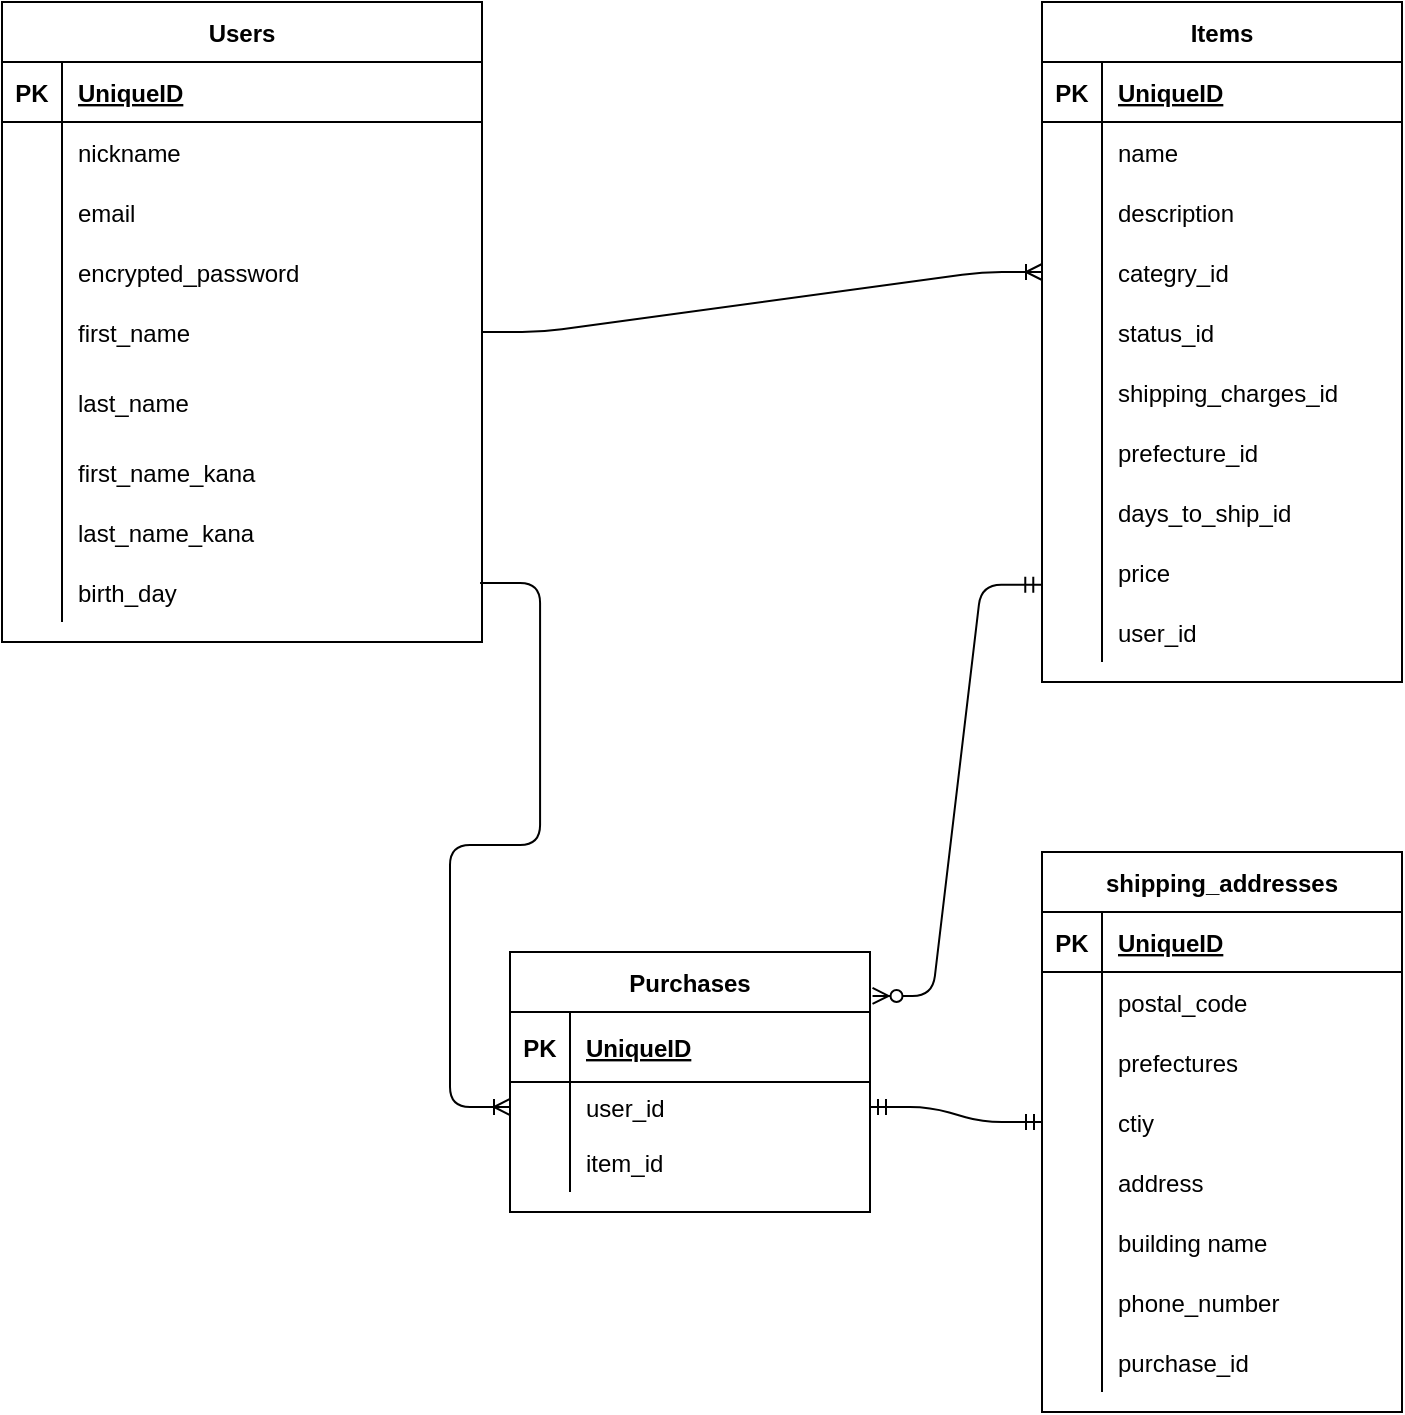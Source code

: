 <mxfile>
    <diagram id="tkfx8XHpYY3xau37RZgd" name="ページ1">
        <mxGraphModel dx="1259" dy="1076" grid="1" gridSize="10" guides="1" tooltips="1" connect="1" arrows="1" fold="1" page="1" pageScale="1" pageWidth="827" pageHeight="1169" math="0" shadow="0">
            <root>
                <mxCell id="0"/>
                <mxCell id="1" parent="0"/>
                <mxCell id="66" value="Items" style="shape=table;startSize=30;container=1;collapsible=1;childLayout=tableLayout;fixedRows=1;rowLines=0;fontStyle=1;align=center;resizeLast=1;" parent="1" vertex="1">
                    <mxGeometry x="590" y="205" width="180" height="340" as="geometry"/>
                </mxCell>
                <mxCell id="67" value="" style="shape=partialRectangle;collapsible=0;dropTarget=0;pointerEvents=0;fillColor=none;top=0;left=0;bottom=1;right=0;points=[[0,0.5],[1,0.5]];portConstraint=eastwest;" parent="66" vertex="1">
                    <mxGeometry y="30" width="180" height="30" as="geometry"/>
                </mxCell>
                <mxCell id="68" value="PK" style="shape=partialRectangle;connectable=0;fillColor=none;top=0;left=0;bottom=0;right=0;fontStyle=1;overflow=hidden;" parent="67" vertex="1">
                    <mxGeometry width="30" height="30" as="geometry"/>
                </mxCell>
                <mxCell id="69" value="UniqueID" style="shape=partialRectangle;connectable=0;fillColor=none;top=0;left=0;bottom=0;right=0;align=left;spacingLeft=6;fontStyle=5;overflow=hidden;" parent="67" vertex="1">
                    <mxGeometry x="30" width="150" height="30" as="geometry"/>
                </mxCell>
                <mxCell id="70" value="" style="shape=partialRectangle;collapsible=0;dropTarget=0;pointerEvents=0;fillColor=none;top=0;left=0;bottom=0;right=0;points=[[0,0.5],[1,0.5]];portConstraint=eastwest;" parent="66" vertex="1">
                    <mxGeometry y="60" width="180" height="30" as="geometry"/>
                </mxCell>
                <mxCell id="71" value="" style="shape=partialRectangle;connectable=0;fillColor=none;top=0;left=0;bottom=0;right=0;editable=1;overflow=hidden;" parent="70" vertex="1">
                    <mxGeometry width="30" height="30" as="geometry"/>
                </mxCell>
                <mxCell id="72" value="name" style="shape=partialRectangle;connectable=0;fillColor=none;top=0;left=0;bottom=0;right=0;align=left;spacingLeft=6;overflow=hidden;" parent="70" vertex="1">
                    <mxGeometry x="30" width="150" height="30" as="geometry"/>
                </mxCell>
                <mxCell id="73" value="" style="shape=partialRectangle;collapsible=0;dropTarget=0;pointerEvents=0;fillColor=none;top=0;left=0;bottom=0;right=0;points=[[0,0.5],[1,0.5]];portConstraint=eastwest;" parent="66" vertex="1">
                    <mxGeometry y="90" width="180" height="30" as="geometry"/>
                </mxCell>
                <mxCell id="74" value="" style="shape=partialRectangle;connectable=0;fillColor=none;top=0;left=0;bottom=0;right=0;editable=1;overflow=hidden;" parent="73" vertex="1">
                    <mxGeometry width="30" height="30" as="geometry"/>
                </mxCell>
                <mxCell id="75" value="description" style="shape=partialRectangle;connectable=0;fillColor=none;top=0;left=0;bottom=0;right=0;align=left;spacingLeft=6;overflow=hidden;" parent="73" vertex="1">
                    <mxGeometry x="30" width="150" height="30" as="geometry"/>
                </mxCell>
                <mxCell id="76" value="" style="shape=partialRectangle;collapsible=0;dropTarget=0;pointerEvents=0;fillColor=none;top=0;left=0;bottom=0;right=0;points=[[0,0.5],[1,0.5]];portConstraint=eastwest;" parent="66" vertex="1">
                    <mxGeometry y="120" width="180" height="30" as="geometry"/>
                </mxCell>
                <mxCell id="77" value="" style="shape=partialRectangle;connectable=0;fillColor=none;top=0;left=0;bottom=0;right=0;editable=1;overflow=hidden;" parent="76" vertex="1">
                    <mxGeometry width="30" height="30" as="geometry"/>
                </mxCell>
                <mxCell id="78" value="categry_id" style="shape=partialRectangle;connectable=0;fillColor=none;top=0;left=0;bottom=0;right=0;align=left;spacingLeft=6;overflow=hidden;" parent="76" vertex="1">
                    <mxGeometry x="30" width="150" height="30" as="geometry"/>
                </mxCell>
                <mxCell id="92" style="shape=partialRectangle;collapsible=0;dropTarget=0;pointerEvents=0;fillColor=none;top=0;left=0;bottom=0;right=0;points=[[0,0.5],[1,0.5]];portConstraint=eastwest;" parent="66" vertex="1">
                    <mxGeometry y="150" width="180" height="30" as="geometry"/>
                </mxCell>
                <mxCell id="93" style="shape=partialRectangle;connectable=0;fillColor=none;top=0;left=0;bottom=0;right=0;editable=1;overflow=hidden;" parent="92" vertex="1">
                    <mxGeometry width="30" height="30" as="geometry"/>
                </mxCell>
                <mxCell id="94" value="status_id" style="shape=partialRectangle;connectable=0;fillColor=none;top=0;left=0;bottom=0;right=0;align=left;spacingLeft=6;overflow=hidden;" parent="92" vertex="1">
                    <mxGeometry x="30" width="150" height="30" as="geometry"/>
                </mxCell>
                <mxCell id="95" style="shape=partialRectangle;collapsible=0;dropTarget=0;pointerEvents=0;fillColor=none;top=0;left=0;bottom=0;right=0;points=[[0,0.5],[1,0.5]];portConstraint=eastwest;" parent="66" vertex="1">
                    <mxGeometry y="180" width="180" height="30" as="geometry"/>
                </mxCell>
                <mxCell id="96" style="shape=partialRectangle;connectable=0;fillColor=none;top=0;left=0;bottom=0;right=0;editable=1;overflow=hidden;" parent="95" vertex="1">
                    <mxGeometry width="30" height="30" as="geometry"/>
                </mxCell>
                <mxCell id="97" value="shipping_charges_id" style="shape=partialRectangle;connectable=0;fillColor=none;top=0;left=0;bottom=0;right=0;align=left;spacingLeft=6;overflow=hidden;" parent="95" vertex="1">
                    <mxGeometry x="30" width="150" height="30" as="geometry"/>
                </mxCell>
                <mxCell id="98" style="shape=partialRectangle;collapsible=0;dropTarget=0;pointerEvents=0;fillColor=none;top=0;left=0;bottom=0;right=0;points=[[0,0.5],[1,0.5]];portConstraint=eastwest;" parent="66" vertex="1">
                    <mxGeometry y="210" width="180" height="30" as="geometry"/>
                </mxCell>
                <mxCell id="99" style="shape=partialRectangle;connectable=0;fillColor=none;top=0;left=0;bottom=0;right=0;editable=1;overflow=hidden;" parent="98" vertex="1">
                    <mxGeometry width="30" height="30" as="geometry"/>
                </mxCell>
                <mxCell id="100" value="prefecture_id" style="shape=partialRectangle;connectable=0;fillColor=none;top=0;left=0;bottom=0;right=0;align=left;spacingLeft=6;overflow=hidden;" parent="98" vertex="1">
                    <mxGeometry x="30" width="150" height="30" as="geometry"/>
                </mxCell>
                <mxCell id="101" style="shape=partialRectangle;collapsible=0;dropTarget=0;pointerEvents=0;fillColor=none;top=0;left=0;bottom=0;right=0;points=[[0,0.5],[1,0.5]];portConstraint=eastwest;" parent="66" vertex="1">
                    <mxGeometry y="240" width="180" height="30" as="geometry"/>
                </mxCell>
                <mxCell id="102" style="shape=partialRectangle;connectable=0;fillColor=none;top=0;left=0;bottom=0;right=0;editable=1;overflow=hidden;" parent="101" vertex="1">
                    <mxGeometry width="30" height="30" as="geometry"/>
                </mxCell>
                <mxCell id="103" value="days_to_ship_id" style="shape=partialRectangle;connectable=0;fillColor=none;top=0;left=0;bottom=0;right=0;align=left;spacingLeft=6;overflow=hidden;" parent="101" vertex="1">
                    <mxGeometry x="30" width="150" height="30" as="geometry"/>
                </mxCell>
                <mxCell id="104" style="shape=partialRectangle;collapsible=0;dropTarget=0;pointerEvents=0;fillColor=none;top=0;left=0;bottom=0;right=0;points=[[0,0.5],[1,0.5]];portConstraint=eastwest;" parent="66" vertex="1">
                    <mxGeometry y="270" width="180" height="30" as="geometry"/>
                </mxCell>
                <mxCell id="105" style="shape=partialRectangle;connectable=0;fillColor=none;top=0;left=0;bottom=0;right=0;editable=1;overflow=hidden;" parent="104" vertex="1">
                    <mxGeometry width="30" height="30" as="geometry"/>
                </mxCell>
                <mxCell id="106" value="price" style="shape=partialRectangle;connectable=0;fillColor=none;top=0;left=0;bottom=0;right=0;align=left;spacingLeft=6;overflow=hidden;" parent="104" vertex="1">
                    <mxGeometry x="30" width="150" height="30" as="geometry"/>
                </mxCell>
                <mxCell id="120" style="shape=partialRectangle;collapsible=0;dropTarget=0;pointerEvents=0;fillColor=none;top=0;left=0;bottom=0;right=0;points=[[0,0.5],[1,0.5]];portConstraint=eastwest;" parent="66" vertex="1">
                    <mxGeometry y="300" width="180" height="30" as="geometry"/>
                </mxCell>
                <mxCell id="121" style="shape=partialRectangle;connectable=0;fillColor=none;top=0;left=0;bottom=0;right=0;editable=1;overflow=hidden;" parent="120" vertex="1">
                    <mxGeometry width="30" height="30" as="geometry"/>
                </mxCell>
                <mxCell id="122" value="user_id" style="shape=partialRectangle;connectable=0;fillColor=none;top=0;left=0;bottom=0;right=0;align=left;spacingLeft=6;overflow=hidden;" parent="120" vertex="1">
                    <mxGeometry x="30" width="150" height="30" as="geometry"/>
                </mxCell>
                <mxCell id="107" value="Purchases" style="shape=table;startSize=30;container=1;collapsible=1;childLayout=tableLayout;fixedRows=1;rowLines=0;fontStyle=1;align=center;resizeLast=1;" parent="1" vertex="1">
                    <mxGeometry x="324" y="680" width="180" height="130" as="geometry"/>
                </mxCell>
                <mxCell id="108" value="" style="shape=partialRectangle;collapsible=0;dropTarget=0;pointerEvents=0;fillColor=none;top=0;left=0;bottom=1;right=0;points=[[0,0.5],[1,0.5]];portConstraint=eastwest;" parent="107" vertex="1">
                    <mxGeometry y="30" width="180" height="35" as="geometry"/>
                </mxCell>
                <mxCell id="109" value="PK" style="shape=partialRectangle;connectable=0;fillColor=none;top=0;left=0;bottom=0;right=0;fontStyle=1;overflow=hidden;" parent="108" vertex="1">
                    <mxGeometry width="30" height="35" as="geometry"/>
                </mxCell>
                <mxCell id="110" value="UniqueID" style="shape=partialRectangle;connectable=0;fillColor=none;top=0;left=0;bottom=0;right=0;align=left;spacingLeft=6;fontStyle=5;overflow=hidden;" parent="108" vertex="1">
                    <mxGeometry x="30" width="150" height="35" as="geometry"/>
                </mxCell>
                <mxCell id="140" value="" style="shape=partialRectangle;collapsible=0;dropTarget=0;pointerEvents=0;fillColor=none;top=0;left=0;bottom=0;right=0;points=[[0,0.5],[1,0.5]];portConstraint=eastwest;" parent="107" vertex="1">
                    <mxGeometry y="65" width="180" height="25" as="geometry"/>
                </mxCell>
                <mxCell id="141" value="" style="shape=partialRectangle;connectable=0;fillColor=none;top=0;left=0;bottom=0;right=0;editable=1;overflow=hidden;" parent="140" vertex="1">
                    <mxGeometry width="30" height="25" as="geometry"/>
                </mxCell>
                <mxCell id="142" value="user_id" style="shape=partialRectangle;connectable=0;fillColor=none;top=0;left=0;bottom=0;right=0;align=left;spacingLeft=6;overflow=hidden;" parent="140" vertex="1">
                    <mxGeometry x="30" width="150" height="25" as="geometry"/>
                </mxCell>
                <mxCell id="166" value="" style="shape=partialRectangle;collapsible=0;dropTarget=0;pointerEvents=0;fillColor=none;top=0;left=0;bottom=0;right=0;points=[[0,0.5],[1,0.5]];portConstraint=eastwest;" parent="107" vertex="1">
                    <mxGeometry y="90" width="180" height="30" as="geometry"/>
                </mxCell>
                <mxCell id="167" value="" style="shape=partialRectangle;connectable=0;fillColor=none;top=0;left=0;bottom=0;right=0;editable=1;overflow=hidden;" parent="166" vertex="1">
                    <mxGeometry width="30" height="30" as="geometry"/>
                </mxCell>
                <mxCell id="168" value="item_id" style="shape=partialRectangle;connectable=0;fillColor=none;top=0;left=0;bottom=0;right=0;align=left;spacingLeft=6;overflow=hidden;" parent="166" vertex="1">
                    <mxGeometry x="30" width="150" height="30" as="geometry"/>
                </mxCell>
                <mxCell id="143" value="shipping_addresses" style="shape=table;startSize=30;container=1;collapsible=1;childLayout=tableLayout;fixedRows=1;rowLines=0;fontStyle=1;align=center;resizeLast=1;" parent="1" vertex="1">
                    <mxGeometry x="590" y="630" width="180" height="280" as="geometry"/>
                </mxCell>
                <mxCell id="144" value="" style="shape=partialRectangle;collapsible=0;dropTarget=0;pointerEvents=0;fillColor=none;top=0;left=0;bottom=1;right=0;points=[[0,0.5],[1,0.5]];portConstraint=eastwest;" parent="143" vertex="1">
                    <mxGeometry y="30" width="180" height="30" as="geometry"/>
                </mxCell>
                <mxCell id="145" value="PK" style="shape=partialRectangle;connectable=0;fillColor=none;top=0;left=0;bottom=0;right=0;fontStyle=1;overflow=hidden;" parent="144" vertex="1">
                    <mxGeometry width="30" height="30" as="geometry"/>
                </mxCell>
                <mxCell id="146" value="UniqueID" style="shape=partialRectangle;connectable=0;fillColor=none;top=0;left=0;bottom=0;right=0;align=left;spacingLeft=6;fontStyle=5;overflow=hidden;" parent="144" vertex="1">
                    <mxGeometry x="30" width="150" height="30" as="geometry"/>
                </mxCell>
                <mxCell id="147" value="" style="shape=partialRectangle;collapsible=0;dropTarget=0;pointerEvents=0;fillColor=none;top=0;left=0;bottom=0;right=0;points=[[0,0.5],[1,0.5]];portConstraint=eastwest;" parent="143" vertex="1">
                    <mxGeometry y="60" width="180" height="30" as="geometry"/>
                </mxCell>
                <mxCell id="148" value="" style="shape=partialRectangle;connectable=0;fillColor=none;top=0;left=0;bottom=0;right=0;editable=1;overflow=hidden;" parent="147" vertex="1">
                    <mxGeometry width="30" height="30" as="geometry"/>
                </mxCell>
                <mxCell id="149" value="postal_code" style="shape=partialRectangle;connectable=0;fillColor=none;top=0;left=0;bottom=0;right=0;align=left;spacingLeft=6;overflow=hidden;" parent="147" vertex="1">
                    <mxGeometry x="30" width="150" height="30" as="geometry"/>
                </mxCell>
                <mxCell id="150" value="" style="shape=partialRectangle;collapsible=0;dropTarget=0;pointerEvents=0;fillColor=none;top=0;left=0;bottom=0;right=0;points=[[0,0.5],[1,0.5]];portConstraint=eastwest;" parent="143" vertex="1">
                    <mxGeometry y="90" width="180" height="30" as="geometry"/>
                </mxCell>
                <mxCell id="151" value="" style="shape=partialRectangle;connectable=0;fillColor=none;top=0;left=0;bottom=0;right=0;editable=1;overflow=hidden;" parent="150" vertex="1">
                    <mxGeometry width="30" height="30" as="geometry"/>
                </mxCell>
                <mxCell id="152" value="prefectures" style="shape=partialRectangle;connectable=0;fillColor=none;top=0;left=0;bottom=0;right=0;align=left;spacingLeft=6;overflow=hidden;" parent="150" vertex="1">
                    <mxGeometry x="30" width="150" height="30" as="geometry"/>
                </mxCell>
                <mxCell id="175" value="" style="shape=partialRectangle;collapsible=0;dropTarget=0;pointerEvents=0;fillColor=none;top=0;left=0;bottom=0;right=0;points=[[0,0.5],[1,0.5]];portConstraint=eastwest;" parent="143" vertex="1">
                    <mxGeometry y="120" width="180" height="30" as="geometry"/>
                </mxCell>
                <mxCell id="176" value="" style="shape=partialRectangle;connectable=0;fillColor=none;top=0;left=0;bottom=0;right=0;editable=1;overflow=hidden;" parent="175" vertex="1">
                    <mxGeometry width="30" height="30" as="geometry"/>
                </mxCell>
                <mxCell id="177" value="ctiy" style="shape=partialRectangle;connectable=0;fillColor=none;top=0;left=0;bottom=0;right=0;align=left;spacingLeft=6;overflow=hidden;" parent="175" vertex="1">
                    <mxGeometry x="30" width="150" height="30" as="geometry"/>
                </mxCell>
                <mxCell id="153" value="" style="shape=partialRectangle;collapsible=0;dropTarget=0;pointerEvents=0;fillColor=none;top=0;left=0;bottom=0;right=0;points=[[0,0.5],[1,0.5]];portConstraint=eastwest;" parent="143" vertex="1">
                    <mxGeometry y="150" width="180" height="30" as="geometry"/>
                </mxCell>
                <mxCell id="154" value="" style="shape=partialRectangle;connectable=0;fillColor=none;top=0;left=0;bottom=0;right=0;editable=1;overflow=hidden;" parent="153" vertex="1">
                    <mxGeometry width="30" height="30" as="geometry"/>
                </mxCell>
                <mxCell id="155" value="address" style="shape=partialRectangle;connectable=0;fillColor=none;top=0;left=0;bottom=0;right=0;align=left;spacingLeft=6;overflow=hidden;" parent="153" vertex="1">
                    <mxGeometry x="30" width="150" height="30" as="geometry"/>
                </mxCell>
                <mxCell id="156" value="" style="shape=partialRectangle;collapsible=0;dropTarget=0;pointerEvents=0;fillColor=none;top=0;left=0;bottom=0;right=0;points=[[0,0.5],[1,0.5]];portConstraint=eastwest;" parent="143" vertex="1">
                    <mxGeometry y="180" width="180" height="30" as="geometry"/>
                </mxCell>
                <mxCell id="157" value="" style="shape=partialRectangle;connectable=0;fillColor=none;top=0;left=0;bottom=0;right=0;editable=1;overflow=hidden;" parent="156" vertex="1">
                    <mxGeometry width="30" height="30" as="geometry"/>
                </mxCell>
                <mxCell id="158" value="building name" style="shape=partialRectangle;connectable=0;fillColor=none;top=0;left=0;bottom=0;right=0;align=left;spacingLeft=6;overflow=hidden;" parent="156" vertex="1">
                    <mxGeometry x="30" width="150" height="30" as="geometry"/>
                </mxCell>
                <mxCell id="161" value="" style="shape=partialRectangle;collapsible=0;dropTarget=0;pointerEvents=0;fillColor=none;top=0;left=0;bottom=0;right=0;points=[[0,0.5],[1,0.5]];portConstraint=eastwest;" parent="143" vertex="1">
                    <mxGeometry y="210" width="180" height="30" as="geometry"/>
                </mxCell>
                <mxCell id="162" value="" style="shape=partialRectangle;connectable=0;fillColor=none;top=0;left=0;bottom=0;right=0;editable=1;overflow=hidden;" parent="161" vertex="1">
                    <mxGeometry width="30" height="30" as="geometry"/>
                </mxCell>
                <mxCell id="163" value="phone_number" style="shape=partialRectangle;connectable=0;fillColor=none;top=0;left=0;bottom=0;right=0;align=left;spacingLeft=6;overflow=hidden;" parent="161" vertex="1">
                    <mxGeometry x="30" width="150" height="30" as="geometry"/>
                </mxCell>
                <mxCell id="169" value="" style="shape=partialRectangle;collapsible=0;dropTarget=0;pointerEvents=0;fillColor=none;top=0;left=0;bottom=0;right=0;points=[[0,0.5],[1,0.5]];portConstraint=eastwest;" parent="143" vertex="1">
                    <mxGeometry y="240" width="180" height="30" as="geometry"/>
                </mxCell>
                <mxCell id="170" value="" style="shape=partialRectangle;connectable=0;fillColor=none;top=0;left=0;bottom=0;right=0;editable=1;overflow=hidden;" parent="169" vertex="1">
                    <mxGeometry width="30" height="30" as="geometry"/>
                </mxCell>
                <mxCell id="171" value="purchase_id" style="shape=partialRectangle;connectable=0;fillColor=none;top=0;left=0;bottom=0;right=0;align=left;spacingLeft=6;overflow=hidden;" parent="169" vertex="1">
                    <mxGeometry x="30" width="150" height="30" as="geometry"/>
                </mxCell>
                <mxCell id="179" value="" style="edgeStyle=entityRelationEdgeStyle;fontSize=12;html=1;endArrow=ERmandOne;startArrow=ERmandOne;entryX=0;entryY=0.5;entryDx=0;entryDy=0;" parent="1" source="140" target="175" edge="1">
                    <mxGeometry width="100" height="100" relative="1" as="geometry">
                        <mxPoint x="410" y="820" as="sourcePoint"/>
                        <mxPoint x="510" y="720" as="targetPoint"/>
                    </mxGeometry>
                </mxCell>
                <mxCell id="180" value="" style="edgeStyle=entityRelationEdgeStyle;fontSize=12;html=1;endArrow=ERzeroToMany;startArrow=ERmandOne;entryX=1.007;entryY=0.169;entryDx=0;entryDy=0;entryPerimeter=0;exitX=-0.002;exitY=0.714;exitDx=0;exitDy=0;exitPerimeter=0;" parent="1" source="104" target="107" edge="1">
                    <mxGeometry width="100" height="100" relative="1" as="geometry">
                        <mxPoint x="340" y="590" as="sourcePoint"/>
                        <mxPoint x="440" y="490" as="targetPoint"/>
                    </mxGeometry>
                </mxCell>
                <mxCell id="20" value="Users" style="shape=table;startSize=30;container=1;collapsible=1;childLayout=tableLayout;fixedRows=1;rowLines=0;fontStyle=1;align=center;resizeLast=1;" parent="1" vertex="1">
                    <mxGeometry x="70" y="205" width="240" height="320" as="geometry"/>
                </mxCell>
                <mxCell id="21" value="" style="shape=partialRectangle;collapsible=0;dropTarget=0;pointerEvents=0;fillColor=none;top=0;left=0;bottom=1;right=0;points=[[0,0.5],[1,0.5]];portConstraint=eastwest;" parent="20" vertex="1">
                    <mxGeometry y="30" width="240" height="30" as="geometry"/>
                </mxCell>
                <mxCell id="22" value="PK" style="shape=partialRectangle;connectable=0;fillColor=none;top=0;left=0;bottom=0;right=0;fontStyle=1;overflow=hidden;" parent="21" vertex="1">
                    <mxGeometry width="30" height="30" as="geometry"/>
                </mxCell>
                <mxCell id="23" value="UniqueID" style="shape=partialRectangle;connectable=0;fillColor=none;top=0;left=0;bottom=0;right=0;align=left;spacingLeft=6;fontStyle=5;overflow=hidden;" parent="21" vertex="1">
                    <mxGeometry x="30" width="210" height="30" as="geometry"/>
                </mxCell>
                <mxCell id="24" value="" style="shape=partialRectangle;collapsible=0;dropTarget=0;pointerEvents=0;fillColor=none;top=0;left=0;bottom=0;right=0;points=[[0,0.5],[1,0.5]];portConstraint=eastwest;" parent="20" vertex="1">
                    <mxGeometry y="60" width="240" height="30" as="geometry"/>
                </mxCell>
                <mxCell id="25" value="" style="shape=partialRectangle;connectable=0;fillColor=none;top=0;left=0;bottom=0;right=0;editable=1;overflow=hidden;" parent="24" vertex="1">
                    <mxGeometry width="30" height="30" as="geometry"/>
                </mxCell>
                <mxCell id="26" value="nickname" style="shape=partialRectangle;connectable=0;fillColor=none;top=0;left=0;bottom=0;right=0;align=left;spacingLeft=6;overflow=hidden;" parent="24" vertex="1">
                    <mxGeometry x="30" width="210" height="30" as="geometry"/>
                </mxCell>
                <mxCell id="27" value="" style="shape=partialRectangle;collapsible=0;dropTarget=0;pointerEvents=0;fillColor=none;top=0;left=0;bottom=0;right=0;points=[[0,0.5],[1,0.5]];portConstraint=eastwest;" parent="20" vertex="1">
                    <mxGeometry y="90" width="240" height="30" as="geometry"/>
                </mxCell>
                <mxCell id="28" value="" style="shape=partialRectangle;connectable=0;fillColor=none;top=0;left=0;bottom=0;right=0;editable=1;overflow=hidden;" parent="27" vertex="1">
                    <mxGeometry width="30" height="30" as="geometry"/>
                </mxCell>
                <mxCell id="29" value="email" style="shape=partialRectangle;connectable=0;fillColor=none;top=0;left=0;bottom=0;right=0;align=left;spacingLeft=6;overflow=hidden;" parent="27" vertex="1">
                    <mxGeometry x="30" width="210" height="30" as="geometry"/>
                </mxCell>
                <mxCell id="30" value="" style="shape=partialRectangle;collapsible=0;dropTarget=0;pointerEvents=0;fillColor=none;top=0;left=0;bottom=0;right=0;points=[[0,0.5],[1,0.5]];portConstraint=eastwest;" parent="20" vertex="1">
                    <mxGeometry y="120" width="240" height="30" as="geometry"/>
                </mxCell>
                <mxCell id="31" value="" style="shape=partialRectangle;connectable=0;fillColor=none;top=0;left=0;bottom=0;right=0;editable=1;overflow=hidden;" parent="30" vertex="1">
                    <mxGeometry width="30" height="30" as="geometry"/>
                </mxCell>
                <mxCell id="32" value="encrypted_password" style="shape=partialRectangle;connectable=0;fillColor=none;top=0;left=0;bottom=0;right=0;align=left;spacingLeft=6;overflow=hidden;" parent="30" vertex="1">
                    <mxGeometry x="30" width="210" height="30" as="geometry"/>
                </mxCell>
                <mxCell id="57" style="shape=partialRectangle;collapsible=0;dropTarget=0;pointerEvents=0;fillColor=none;top=0;left=0;bottom=0;right=0;points=[[0,0.5],[1,0.5]];portConstraint=eastwest;" parent="20" vertex="1">
                    <mxGeometry y="150" width="240" height="30" as="geometry"/>
                </mxCell>
                <mxCell id="58" style="shape=partialRectangle;connectable=0;fillColor=none;top=0;left=0;bottom=0;right=0;editable=1;overflow=hidden;" parent="57" vertex="1">
                    <mxGeometry width="30" height="30" as="geometry"/>
                </mxCell>
                <mxCell id="59" value="first_name" style="shape=partialRectangle;connectable=0;fillColor=none;top=0;left=0;bottom=0;right=0;align=left;spacingLeft=6;overflow=hidden;" parent="57" vertex="1">
                    <mxGeometry x="30" width="210" height="30" as="geometry"/>
                </mxCell>
                <mxCell id="181" style="shape=partialRectangle;collapsible=0;dropTarget=0;pointerEvents=0;fillColor=none;top=0;left=0;bottom=0;right=0;points=[[0,0.5],[1,0.5]];portConstraint=eastwest;" parent="20" vertex="1">
                    <mxGeometry y="180" width="240" height="40" as="geometry"/>
                </mxCell>
                <mxCell id="182" style="shape=partialRectangle;connectable=0;fillColor=none;top=0;left=0;bottom=0;right=0;editable=1;overflow=hidden;" parent="181" vertex="1">
                    <mxGeometry width="30" height="40" as="geometry"/>
                </mxCell>
                <mxCell id="183" value="last_name" style="shape=partialRectangle;connectable=0;fillColor=none;top=0;left=0;bottom=0;right=0;align=left;spacingLeft=6;overflow=hidden;" parent="181" vertex="1">
                    <mxGeometry x="30" width="210" height="40" as="geometry"/>
                </mxCell>
                <mxCell id="60" style="shape=partialRectangle;collapsible=0;dropTarget=0;pointerEvents=0;fillColor=none;top=0;left=0;bottom=0;right=0;points=[[0,0.5],[1,0.5]];portConstraint=eastwest;" parent="20" vertex="1">
                    <mxGeometry y="220" width="240" height="30" as="geometry"/>
                </mxCell>
                <mxCell id="61" style="shape=partialRectangle;connectable=0;fillColor=none;top=0;left=0;bottom=0;right=0;editable=1;overflow=hidden;" parent="60" vertex="1">
                    <mxGeometry width="30" height="30" as="geometry"/>
                </mxCell>
                <mxCell id="62" value="first_name_kana" style="shape=partialRectangle;connectable=0;fillColor=none;top=0;left=0;bottom=0;right=0;align=left;spacingLeft=6;overflow=hidden;" parent="60" vertex="1">
                    <mxGeometry x="30" width="210" height="30" as="geometry"/>
                </mxCell>
                <mxCell id="184" style="shape=partialRectangle;collapsible=0;dropTarget=0;pointerEvents=0;fillColor=none;top=0;left=0;bottom=0;right=0;points=[[0,0.5],[1,0.5]];portConstraint=eastwest;" parent="20" vertex="1">
                    <mxGeometry y="250" width="240" height="30" as="geometry"/>
                </mxCell>
                <mxCell id="185" style="shape=partialRectangle;connectable=0;fillColor=none;top=0;left=0;bottom=0;right=0;editable=1;overflow=hidden;" parent="184" vertex="1">
                    <mxGeometry width="30" height="30" as="geometry"/>
                </mxCell>
                <mxCell id="186" value="last_name_kana" style="shape=partialRectangle;connectable=0;fillColor=none;top=0;left=0;bottom=0;right=0;align=left;spacingLeft=6;overflow=hidden;" parent="184" vertex="1">
                    <mxGeometry x="30" width="210" height="30" as="geometry"/>
                </mxCell>
                <mxCell id="63" style="shape=partialRectangle;collapsible=0;dropTarget=0;pointerEvents=0;fillColor=none;top=0;left=0;bottom=0;right=0;points=[[0,0.5],[1,0.5]];portConstraint=eastwest;" parent="20" vertex="1">
                    <mxGeometry y="280" width="240" height="30" as="geometry"/>
                </mxCell>
                <mxCell id="64" style="shape=partialRectangle;connectable=0;fillColor=none;top=0;left=0;bottom=0;right=0;editable=1;overflow=hidden;" parent="63" vertex="1">
                    <mxGeometry width="30" height="30" as="geometry"/>
                </mxCell>
                <mxCell id="65" value="birth_day" style="shape=partialRectangle;connectable=0;fillColor=none;top=0;left=0;bottom=0;right=0;align=left;spacingLeft=6;overflow=hidden;" parent="63" vertex="1">
                    <mxGeometry x="30" width="210" height="30" as="geometry"/>
                </mxCell>
                <mxCell id="187" value="" style="edgeStyle=entityRelationEdgeStyle;fontSize=12;html=1;endArrow=ERoneToMany;exitX=0.996;exitY=0.35;exitDx=0;exitDy=0;exitPerimeter=0;" parent="1" source="63" target="140" edge="1">
                    <mxGeometry width="100" height="100" relative="1" as="geometry">
                        <mxPoint x="340" y="520" as="sourcePoint"/>
                        <mxPoint x="440" y="420" as="targetPoint"/>
                    </mxGeometry>
                </mxCell>
                <mxCell id="188" value="" style="edgeStyle=entityRelationEdgeStyle;fontSize=12;html=1;endArrow=ERoneToMany;exitX=1;exitY=0.5;exitDx=0;exitDy=0;" parent="1" source="57" target="76" edge="1">
                    <mxGeometry width="100" height="100" relative="1" as="geometry">
                        <mxPoint x="380" y="400" as="sourcePoint"/>
                        <mxPoint x="480" y="300" as="targetPoint"/>
                    </mxGeometry>
                </mxCell>
            </root>
        </mxGraphModel>
    </diagram>
</mxfile>